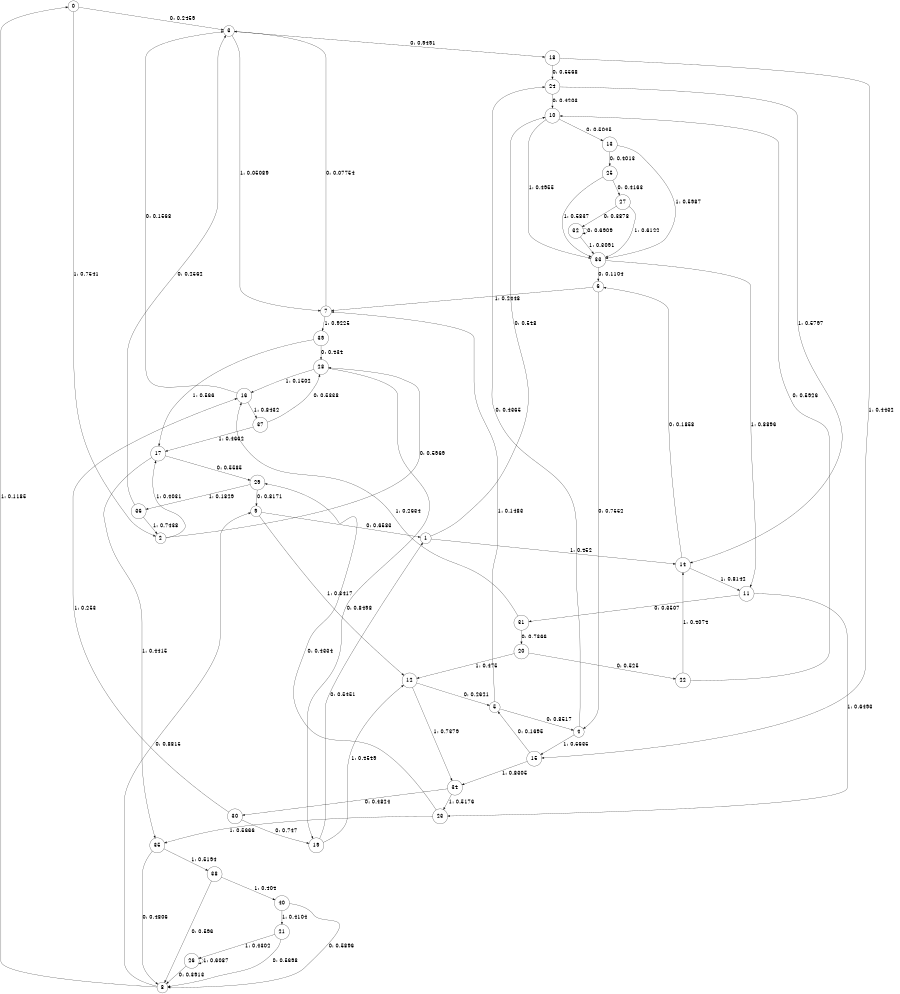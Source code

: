 digraph "ch9randomL8" {
size = "6,8.5";
ratio = "fill";
node [shape = circle];
node [fontsize = 24];
edge [fontsize = 24];
0 -> 3 [label = "0: 0.2459   "];
0 -> 2 [label = "1: 0.7541   "];
1 -> 10 [label = "0: 0.548    "];
1 -> 14 [label = "1: 0.452    "];
2 -> 28 [label = "0: 0.5969   "];
2 -> 17 [label = "1: 0.4031   "];
3 -> 18 [label = "0: 0.9491   "];
3 -> 7 [label = "1: 0.05089  "];
4 -> 24 [label = "0: 0.4365   "];
4 -> 15 [label = "1: 0.5635   "];
5 -> 4 [label = "0: 0.8517   "];
5 -> 7 [label = "1: 0.1483   "];
6 -> 4 [label = "0: 0.7552   "];
6 -> 7 [label = "1: 0.2448   "];
7 -> 3 [label = "0: 0.07754  "];
7 -> 39 [label = "1: 0.9225   "];
8 -> 9 [label = "0: 0.8815   "];
8 -> 0 [label = "1: 0.1185   "];
9 -> 1 [label = "0: 0.6583   "];
9 -> 12 [label = "1: 0.3417   "];
10 -> 13 [label = "0: 0.5045   "];
10 -> 33 [label = "1: 0.4955   "];
11 -> 31 [label = "0: 0.3507   "];
11 -> 23 [label = "1: 0.6493   "];
12 -> 5 [label = "0: 0.2621   "];
12 -> 34 [label = "1: 0.7379   "];
13 -> 25 [label = "0: 0.4013   "];
13 -> 33 [label = "1: 0.5987   "];
14 -> 6 [label = "0: 0.1858   "];
14 -> 11 [label = "1: 0.8142   "];
15 -> 5 [label = "0: 0.1695   "];
15 -> 34 [label = "1: 0.8305   "];
16 -> 3 [label = "0: 0.1568   "];
16 -> 37 [label = "1: 0.8432   "];
17 -> 29 [label = "0: 0.5585   "];
17 -> 35 [label = "1: 0.4415   "];
18 -> 24 [label = "0: 0.5568   "];
18 -> 15 [label = "1: 0.4432   "];
19 -> 1 [label = "0: 0.5451   "];
19 -> 12 [label = "1: 0.4549   "];
20 -> 22 [label = "0: 0.525    "];
20 -> 12 [label = "1: 0.475    "];
21 -> 8 [label = "0: 0.5698   "];
21 -> 26 [label = "1: 0.4302   "];
22 -> 10 [label = "0: 0.5926   "];
22 -> 14 [label = "1: 0.4074   "];
23 -> 29 [label = "0: 0.4334   "];
23 -> 35 [label = "1: 0.5666   "];
24 -> 10 [label = "0: 0.4203   "];
24 -> 14 [label = "1: 0.5797   "];
25 -> 27 [label = "0: 0.4163   "];
25 -> 33 [label = "1: 0.5837   "];
26 -> 8 [label = "0: 0.3913   "];
26 -> 26 [label = "1: 0.6087   "];
27 -> 32 [label = "0: 0.3878   "];
27 -> 33 [label = "1: 0.6122   "];
28 -> 19 [label = "0: 0.8498   "];
28 -> 16 [label = "1: 0.1502   "];
29 -> 9 [label = "0: 0.8171   "];
29 -> 36 [label = "1: 0.1829   "];
30 -> 19 [label = "0: 0.747    "];
30 -> 16 [label = "1: 0.253    "];
31 -> 20 [label = "0: 0.7366   "];
31 -> 16 [label = "1: 0.2634   "];
32 -> 32 [label = "0: 0.6909   "];
32 -> 33 [label = "1: 0.3091   "];
33 -> 6 [label = "0: 0.1104   "];
33 -> 11 [label = "1: 0.8896   "];
34 -> 30 [label = "0: 0.4824   "];
34 -> 23 [label = "1: 0.5176   "];
35 -> 8 [label = "0: 0.4806   "];
35 -> 38 [label = "1: 0.5194   "];
36 -> 3 [label = "0: 0.2562   "];
36 -> 2 [label = "1: 0.7438   "];
37 -> 28 [label = "0: 0.5338   "];
37 -> 17 [label = "1: 0.4662   "];
38 -> 8 [label = "0: 0.596    "];
38 -> 40 [label = "1: 0.404    "];
39 -> 28 [label = "0: 0.434    "];
39 -> 17 [label = "1: 0.566    "];
40 -> 8 [label = "0: 0.5896   "];
40 -> 21 [label = "1: 0.4104   "];
}